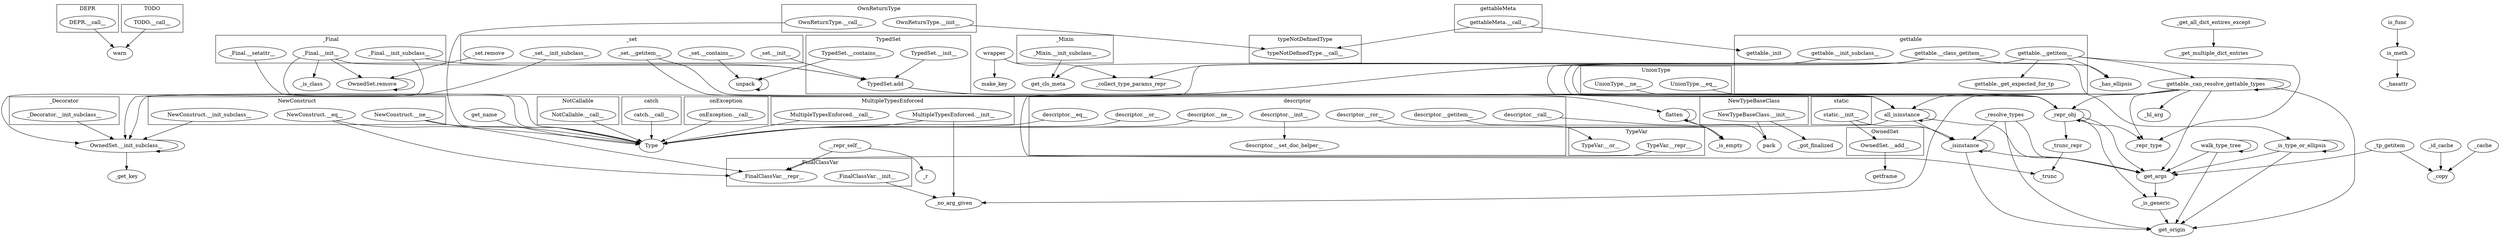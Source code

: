 digraph G {    subgraph cluster_DEPR {        label="DEPR";        "DEPR.__call__";    }    subgraph cluster_TODO {        label="TODO";        "TODO.__call__";    }        "_resolve_types";        "wrapper";        "_cache";        "_id_cache";        "_get_all_dict_entires_except";        "_tp_getitem";        "is_func";        "get_name";        "__repr_self__";        "warn";        "make_key";        "_get_multiple_dict_entries";        "_copy";        "_collect_type_params_repr";        "_has_ellipsis";        "get_cls_meta";        "_got_finalized";        "_is_class";        "is_meth";        "_r";        "getframe";        "_hasattr";    subgraph cluster__Mixin {        label="_Mixin";        "_Mixin.__init_subclass__";    }    subgraph cluster_gettableMeta {        label="gettableMeta";        "gettableMeta.__call__";    }    subgraph cluster_gettable {        label="gettable";        "gettable.__class_getitem__";        "gettable.__getitem__";        "gettable.__init_subclass__";        "gettable._init";        "gettable._get_expected_for_tp";    }    subgraph cluster_TypeVar {        label="TypeVar";        "TypeVar.__repr__";        "TypeVar.__or__";    }    subgraph cluster_NewConstruct {        label="NewConstruct";        "NewConstruct.__eq__";        "NewConstruct.__ne__";        "NewConstruct.__init_subclass__";    }    subgraph cluster_NewTypeBaseClass {        label="NewTypeBaseClass";        "NewTypeBaseClass.__init__";    }    subgraph cluster_NotCallable {        label="NotCallable";        "NotCallable.__call__";    }    subgraph cluster__Decorator {        label="_Decorator";        "_Decorator.__init_subclass__";    }    subgraph cluster_UnionType {        label="UnionType";        "UnionType.__eq__";        "UnionType.__ne__";    }    subgraph cluster__set {        label="_set";        "_set.__init__";        "_set.__contains__";        "_set.__getitem__";        "_set.__init_subclass__";        "_set.remove";    }    subgraph cluster_TypedSet {        label="TypedSet";        "TypedSet.__init__";        "TypedSet.__contains__";        "TypedSet.add";    }    subgraph cluster__Final {        label="_Final";        "_Final.__setattr__";        "_Final.__init__";        "_Final.__init_subclass__";    }    subgraph cluster__FinalClassVar {        label="_FinalClassVar";        "_FinalClassVar.__init__";        "_FinalClassVar.__repr__";    }    subgraph cluster_static {        label="static";        "static.__init__";    }    subgraph cluster_OwnReturnType {        label="OwnReturnType";        "OwnReturnType.__init__";        "OwnReturnType.__call__";    }    subgraph cluster_MultipleTypesEnforced {        label="MultipleTypesEnforced";        "MultipleTypesEnforced.__init__";        "MultipleTypesEnforced.__call__";    }    subgraph cluster_catch {        label="catch";        "catch.__call__";    }    subgraph cluster_onException {        label="onException";        "onException.__call__";    }    subgraph cluster_descriptor {        label="descriptor";        "descriptor.__init__";        "descriptor.__call__";        "descriptor.__getitem__";        "descriptor.__or__";        "descriptor.__ror__";        "descriptor.__eq__";        "descriptor.__ne__";        "descriptor.__set_doc_helper__";    }    subgraph cluster_OwnedSet {        label="OwnedSet";        "OwnedSet.__add__";    }    subgraph cluster_typeNotDefinedType {        label="typeNotDefinedType";        "typeNotDefinedType.__call__";    }    "DEPR.__call__" -> "warn";    "TODO.__call__" -> "warn";    "_resolve_types" -> "get_args";    "_resolve_types" -> "get_origin";    "_resolve_types" -> "_isinstance";    "_isinstance" -> "get_args";    "_isinstance" -> "get_origin";    "_isinstance" -> "_isinstance";    "_is_generic" -> "get_origin";    "wrapper" -> "make_key";    "wrapper" -> "_collect_type_params_repr";    "_cache" -> "_copy";    "_id_cache" -> "_copy";    "get_args" -> "_is_generic";    "_get_all_dict_entires_except" -> "_get_multiple_dict_entries";    "_tp_getitem" -> "get_args";    "_tp_getitem" -> "_copy";    "_trunc_repr" -> "_trunc";    "_repr_obj" -> "_is_generic";    "_repr_obj" -> "_trunc_repr";    "_repr_obj" -> "_repr_type";    "_repr_obj" -> "get_args";    "_repr_obj" -> "_repr_obj";    "all_isinstance" -> "get_args";    "all_isinstance" -> "_isinstance";    "all_isinstance" -> "Type";    "all_isinstance" -> "all_isinstance";    "unpack" -> "unpack";    "flatten" -> "flatten";    "flatten" -> "_is_empty";    "flatten" -> "pack";    "_Mixin.__init_subclass__" -> "get_cls_meta";    "walk_type_tree" -> "get_args";    "walk_type_tree" -> "get_origin";    "walk_type_tree" -> "walk_type_tree";    "_is_type_or_ellipsis" -> "get_args";    "_is_type_or_ellipsis" -> "_is_type_or_ellipsis";    "_is_type_or_ellipsis" -> "get_origin";    "gettableMeta.__call__" -> "gettable._init";    "gettableMeta.__call__" -> "typeNotDefinedType.__call__";    "gettable._can_resolve_gettable_types" -> "all_isinstance";    "gettable._can_resolve_gettable_types" -> "gettable._can_resolve_gettable_types";    "gettable._can_resolve_gettable_types" -> "_no_arg_given";    "gettable._can_resolve_gettable_types" -> "get_args";    "gettable._can_resolve_gettable_types" -> "_repr_type";    "gettable._can_resolve_gettable_types" -> "get_origin";    "gettable._can_resolve_gettable_types" -> "_repr_obj";    "gettable._can_resolve_gettable_types" -> "_hl_arg";    "gettable.__class_getitem__" -> "_trunc";    "gettable.__class_getitem__" -> "all_isinstance";    "gettable.__class_getitem__" -> "_collect_type_params_repr";    "gettable.__class_getitem__" -> "_has_ellipsis";    "gettable.__class_getitem__" -> "_is_type_or_ellipsis";    "gettable.__getitem__" -> "gettable._get_expected_for_tp";    "gettable.__getitem__" -> "all_isinstance";    "gettable.__getitem__" -> "_has_ellipsis";    "gettable.__getitem__" -> "gettable._can_resolve_gettable_types";    "gettable.__getitem__" -> "_repr_type";    "gettable.__getitem__" -> "_repr_obj";    "gettable.__init_subclass__" -> "get_cls_meta";    "gettable.__init_subclass__" -> "OwnedSet.__init_subclass__";    "TypeVar.__repr__" -> "_FinalClassVar.__repr__";    "NewConstruct.__eq__" -> "Type";    "NewConstruct.__eq__" -> "_FinalClassVar.__repr__";    "NewConstruct.__ne__" -> "Type";    "NewConstruct.__ne__" -> "_FinalClassVar.__repr__";    "NewConstruct.__init_subclass__" -> "OwnedSet.__init_subclass__";    "NewTypeBaseClass.__init__" -> "_got_finalized";    "NewTypeBaseClass.__init__" -> "pack";    "NotCallable.__call__" -> "Type";    "_Decorator.__init_subclass__" -> "OwnedSet.__init_subclass__";    "UnionType.__eq__" -> "_repr_obj";    "UnionType.__ne__" -> "_repr_obj";    "_set.__init__" -> "TypedSet.add";    "_set.__contains__" -> "unpack";    "_set.__getitem__" -> "_repr_obj";    "_set.__getitem__" -> "all_isinstance";    "_set.__init_subclass__" -> "OwnedSet.__init_subclass__";    "_set.remove" -> "OwnedSet.remove";    "TypedSet.__init__" -> "TypedSet.add";    "TypedSet.__contains__" -> "unpack";    "TypedSet.add" -> "flatten";    "TypedSet.add" -> "all_isinstance";    "_Final.__setattr__" -> "Type";    "_Final.__init__" -> "OwnedSet.remove";    "_Final.__init__" -> "_is_class";    "_Final.__init__" -> "TypedSet.add";    "_Final.__init__" -> "Type";    "_Final.__init_subclass__" -> "TypedSet.add";    "_Final.__init_subclass__" -> "OwnedSet.__init_subclass__";    "_FinalClassVar.__init__" -> "_no_arg_given";    "OwnedSet.__add__" -> "getframe";    "OwnedSet.remove" -> "OwnedSet.remove";    "OwnedSet.__init_subclass__" -> "_get_key";    "OwnedSet.__init_subclass__" -> "OwnedSet.__init_subclass__";    "static.__init__" -> "_isinstance";    "static.__init__" -> "OwnedSet.__add__";    "is_func" -> "is_meth";    "is_meth" -> "_hasattr";    "get_name" -> "Type";    "OwnReturnType.__init__" -> "typeNotDefinedType.__call__";    "OwnReturnType.__call__" -> "Type";    "MultipleTypesEnforced.__init__" -> "Type";    "MultipleTypesEnforced.__init__" -> "_no_arg_given";    "MultipleTypesEnforced.__call__" -> "Type";    "__repr_self__" -> "_r";    "__repr_self__" -> "_FinalClassVar.__repr__";    "catch.__call__" -> "Type";    "onException.__call__" -> "Type";    "descriptor.__init__" -> "descriptor.__set_doc_helper__";    "descriptor.__call__" -> "_is_empty";    "descriptor.__getitem__" -> "_is_empty";    "descriptor.__or__" -> "Type";    "descriptor.__ror__" -> "TypeVar.__or__";    "descriptor.__eq__" -> "Type";    "descriptor.__ne__" -> "Type";}